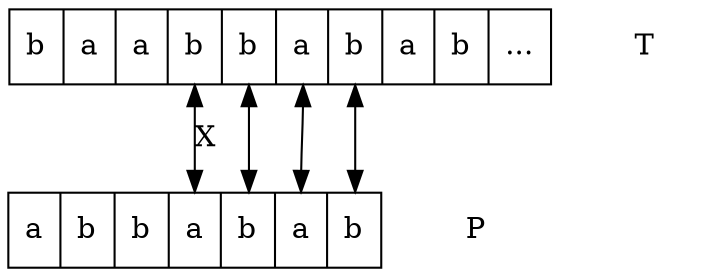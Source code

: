 digraph G{
	node[shape=record]
    w[label="b|a|a|<r> b|<1> b|<2> a|<3> b|a|b|..."];
    T[shape=plaintext];
    p[label="a|b|b|<r> a|<1> b|<2> a|<3> b"];
    P[shape=plaintext];
    //w:h->p:h[dir=both, label="X"];
    w:r->p:r[dir=both, label="X"];
    w:1->p:1[dir=both];
    w:2->p:2[dir=both];
    w:3->p:3[dir=both];
    {rank=same w T}
    {rank=same p P}
}
